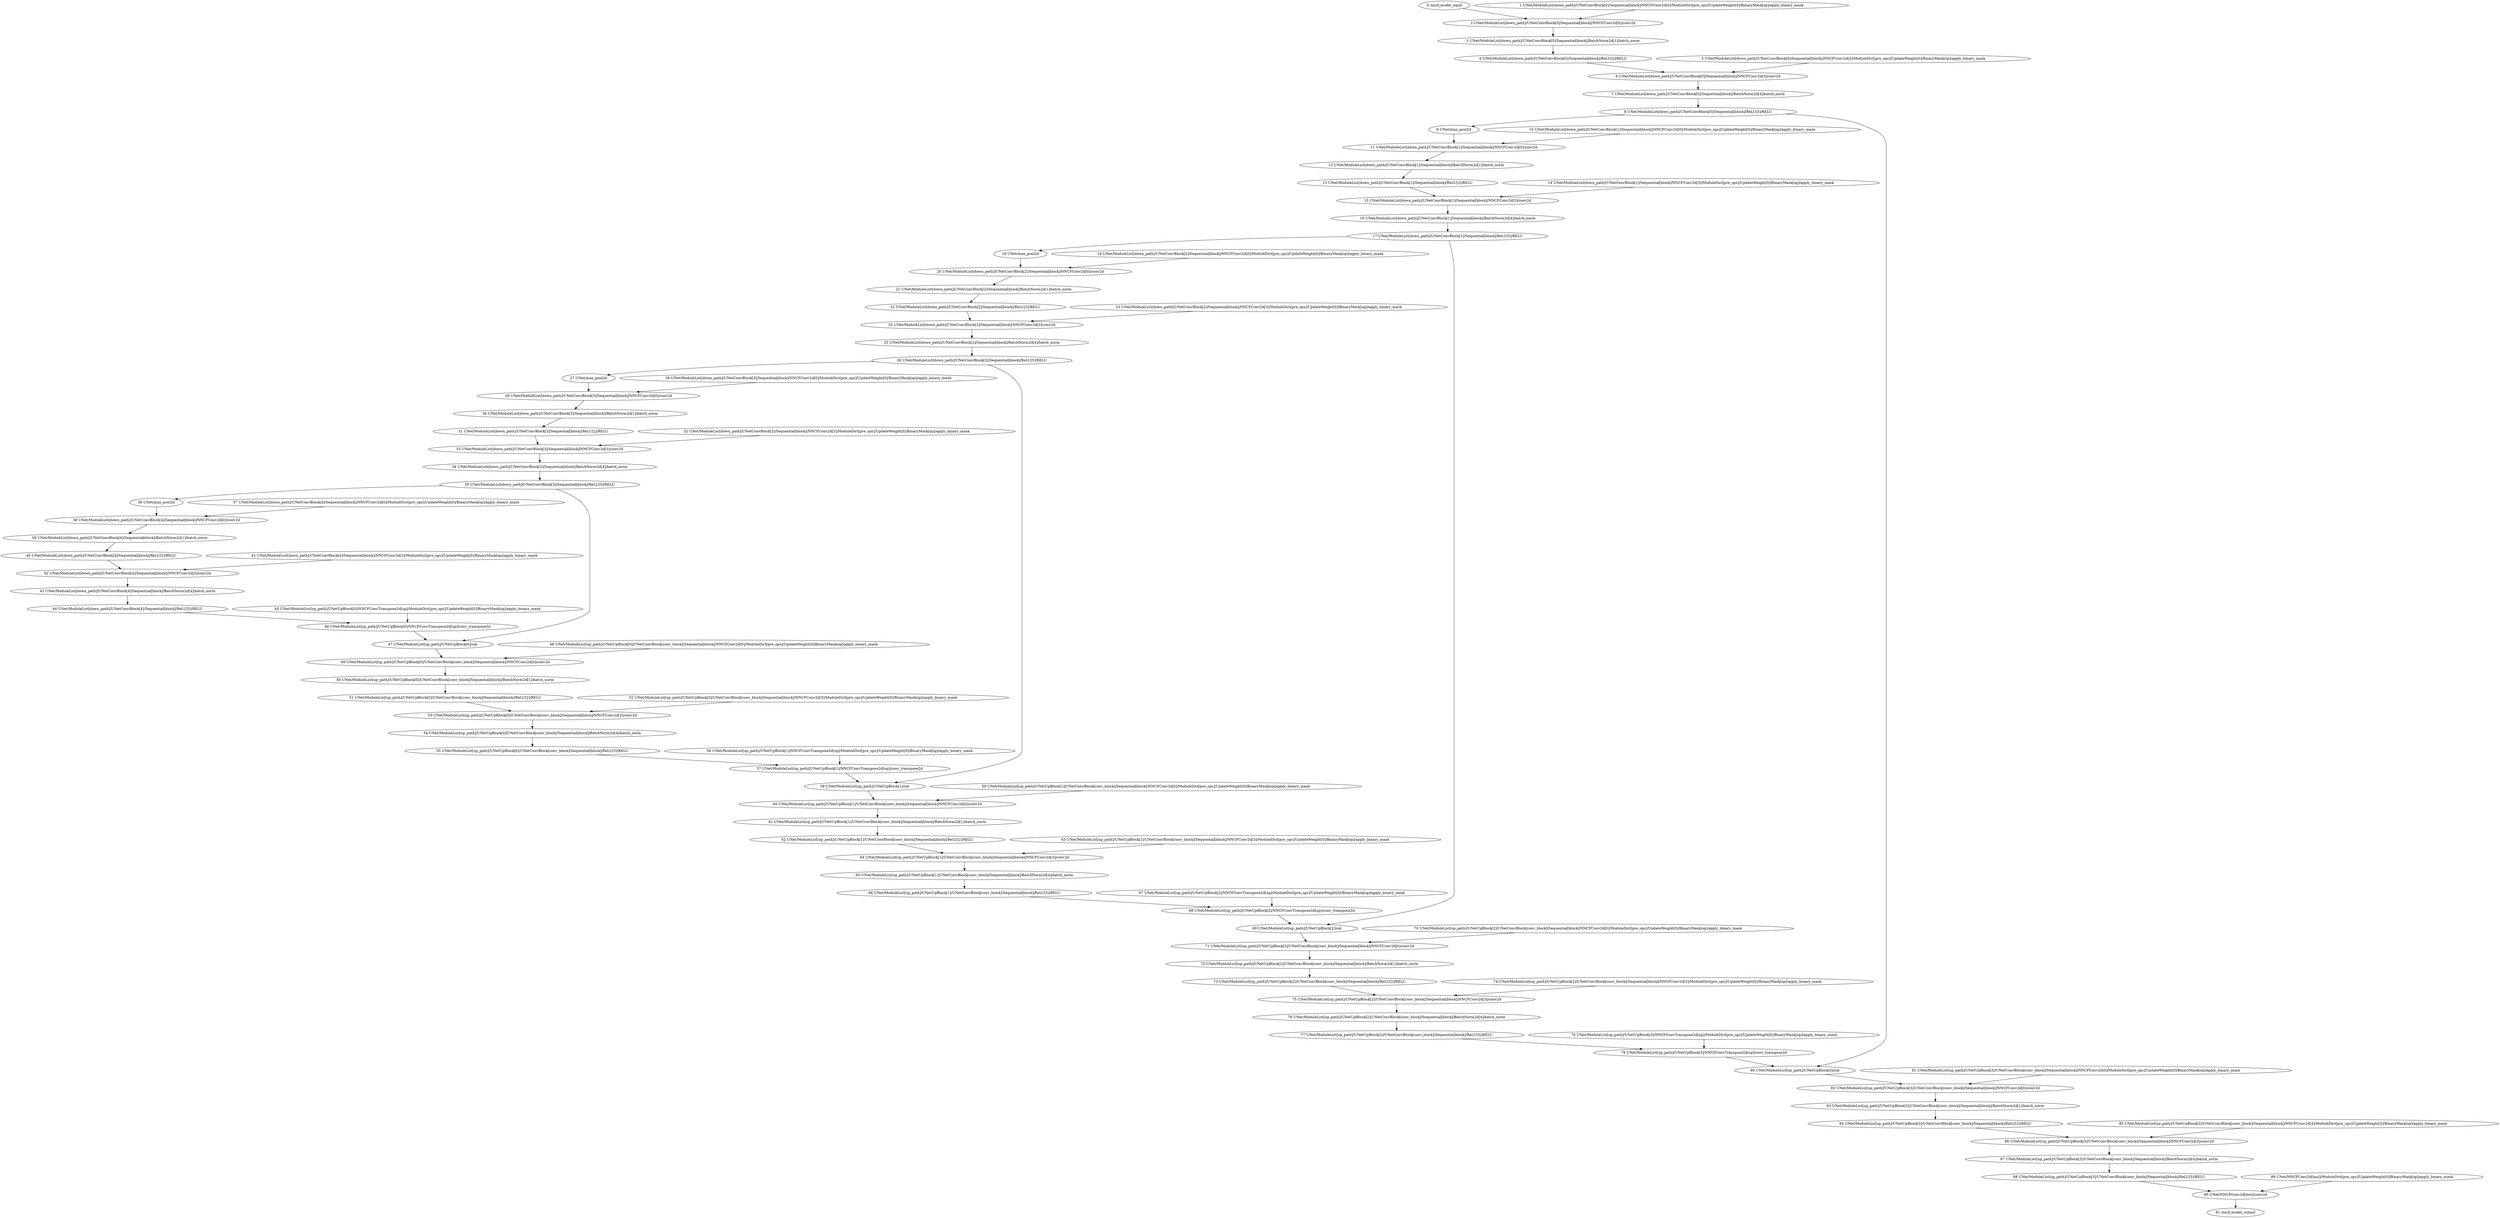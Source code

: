 strict digraph  {
"0 /nncf_model_input" [id=0, scope="", type=nncf_model_input];
"1 UNet/ModuleList[down_path]/UNetConvBlock[0]/Sequential[block]/NNCFConv2d[0]/ModuleDict[pre_ops]/UpdateWeight[0]/BinaryMask[op]/apply_binary_mask" [id=1, scope="UNet/ModuleList[down_path]/UNetConvBlock[0]/Sequential[block]/NNCFConv2d[0]/ModuleDict[pre_ops]/UpdateWeight[0]/BinaryMask[op]", type=apply_binary_mask];
"2 UNet/ModuleList[down_path]/UNetConvBlock[0]/Sequential[block]/NNCFConv2d[0]/conv2d" [id=2, scope="UNet/ModuleList[down_path]/UNetConvBlock[0]/Sequential[block]/NNCFConv2d[0]", type=conv2d];
"3 UNet/ModuleList[down_path]/UNetConvBlock[0]/Sequential[block]/BatchNorm2d[1]/batch_norm" [id=3, scope="UNet/ModuleList[down_path]/UNetConvBlock[0]/Sequential[block]/BatchNorm2d[1]", type=batch_norm];
"4 UNet/ModuleList[down_path]/UNetConvBlock[0]/Sequential[block]/ReLU[2]/RELU" [id=4, scope="UNet/ModuleList[down_path]/UNetConvBlock[0]/Sequential[block]/ReLU[2]", type=RELU];
"5 UNet/ModuleList[down_path]/UNetConvBlock[0]/Sequential[block]/NNCFConv2d[3]/ModuleDict[pre_ops]/UpdateWeight[0]/BinaryMask[op]/apply_binary_mask" [id=5, scope="UNet/ModuleList[down_path]/UNetConvBlock[0]/Sequential[block]/NNCFConv2d[3]/ModuleDict[pre_ops]/UpdateWeight[0]/BinaryMask[op]", type=apply_binary_mask];
"6 UNet/ModuleList[down_path]/UNetConvBlock[0]/Sequential[block]/NNCFConv2d[3]/conv2d" [id=6, scope="UNet/ModuleList[down_path]/UNetConvBlock[0]/Sequential[block]/NNCFConv2d[3]", type=conv2d];
"7 UNet/ModuleList[down_path]/UNetConvBlock[0]/Sequential[block]/BatchNorm2d[4]/batch_norm" [id=7, scope="UNet/ModuleList[down_path]/UNetConvBlock[0]/Sequential[block]/BatchNorm2d[4]", type=batch_norm];
"8 UNet/ModuleList[down_path]/UNetConvBlock[0]/Sequential[block]/ReLU[5]/RELU" [id=8, scope="UNet/ModuleList[down_path]/UNetConvBlock[0]/Sequential[block]/ReLU[5]", type=RELU];
"9 UNet/max_pool2d" [id=9, scope=UNet, type=max_pool2d];
"10 UNet/ModuleList[down_path]/UNetConvBlock[1]/Sequential[block]/NNCFConv2d[0]/ModuleDict[pre_ops]/UpdateWeight[0]/BinaryMask[op]/apply_binary_mask" [id=10, scope="UNet/ModuleList[down_path]/UNetConvBlock[1]/Sequential[block]/NNCFConv2d[0]/ModuleDict[pre_ops]/UpdateWeight[0]/BinaryMask[op]", type=apply_binary_mask];
"11 UNet/ModuleList[down_path]/UNetConvBlock[1]/Sequential[block]/NNCFConv2d[0]/conv2d" [id=11, scope="UNet/ModuleList[down_path]/UNetConvBlock[1]/Sequential[block]/NNCFConv2d[0]", type=conv2d];
"12 UNet/ModuleList[down_path]/UNetConvBlock[1]/Sequential[block]/BatchNorm2d[1]/batch_norm" [id=12, scope="UNet/ModuleList[down_path]/UNetConvBlock[1]/Sequential[block]/BatchNorm2d[1]", type=batch_norm];
"13 UNet/ModuleList[down_path]/UNetConvBlock[1]/Sequential[block]/ReLU[2]/RELU" [id=13, scope="UNet/ModuleList[down_path]/UNetConvBlock[1]/Sequential[block]/ReLU[2]", type=RELU];
"14 UNet/ModuleList[down_path]/UNetConvBlock[1]/Sequential[block]/NNCFConv2d[3]/ModuleDict[pre_ops]/UpdateWeight[0]/BinaryMask[op]/apply_binary_mask" [id=14, scope="UNet/ModuleList[down_path]/UNetConvBlock[1]/Sequential[block]/NNCFConv2d[3]/ModuleDict[pre_ops]/UpdateWeight[0]/BinaryMask[op]", type=apply_binary_mask];
"15 UNet/ModuleList[down_path]/UNetConvBlock[1]/Sequential[block]/NNCFConv2d[3]/conv2d" [id=15, scope="UNet/ModuleList[down_path]/UNetConvBlock[1]/Sequential[block]/NNCFConv2d[3]", type=conv2d];
"16 UNet/ModuleList[down_path]/UNetConvBlock[1]/Sequential[block]/BatchNorm2d[4]/batch_norm" [id=16, scope="UNet/ModuleList[down_path]/UNetConvBlock[1]/Sequential[block]/BatchNorm2d[4]", type=batch_norm];
"17 UNet/ModuleList[down_path]/UNetConvBlock[1]/Sequential[block]/ReLU[5]/RELU" [id=17, scope="UNet/ModuleList[down_path]/UNetConvBlock[1]/Sequential[block]/ReLU[5]", type=RELU];
"18 UNet/max_pool2d" [id=18, scope=UNet, type=max_pool2d];
"19 UNet/ModuleList[down_path]/UNetConvBlock[2]/Sequential[block]/NNCFConv2d[0]/ModuleDict[pre_ops]/UpdateWeight[0]/BinaryMask[op]/apply_binary_mask" [id=19, scope="UNet/ModuleList[down_path]/UNetConvBlock[2]/Sequential[block]/NNCFConv2d[0]/ModuleDict[pre_ops]/UpdateWeight[0]/BinaryMask[op]", type=apply_binary_mask];
"20 UNet/ModuleList[down_path]/UNetConvBlock[2]/Sequential[block]/NNCFConv2d[0]/conv2d" [id=20, scope="UNet/ModuleList[down_path]/UNetConvBlock[2]/Sequential[block]/NNCFConv2d[0]", type=conv2d];
"21 UNet/ModuleList[down_path]/UNetConvBlock[2]/Sequential[block]/BatchNorm2d[1]/batch_norm" [id=21, scope="UNet/ModuleList[down_path]/UNetConvBlock[2]/Sequential[block]/BatchNorm2d[1]", type=batch_norm];
"22 UNet/ModuleList[down_path]/UNetConvBlock[2]/Sequential[block]/ReLU[2]/RELU" [id=22, scope="UNet/ModuleList[down_path]/UNetConvBlock[2]/Sequential[block]/ReLU[2]", type=RELU];
"23 UNet/ModuleList[down_path]/UNetConvBlock[2]/Sequential[block]/NNCFConv2d[3]/ModuleDict[pre_ops]/UpdateWeight[0]/BinaryMask[op]/apply_binary_mask" [id=23, scope="UNet/ModuleList[down_path]/UNetConvBlock[2]/Sequential[block]/NNCFConv2d[3]/ModuleDict[pre_ops]/UpdateWeight[0]/BinaryMask[op]", type=apply_binary_mask];
"24 UNet/ModuleList[down_path]/UNetConvBlock[2]/Sequential[block]/NNCFConv2d[3]/conv2d" [id=24, scope="UNet/ModuleList[down_path]/UNetConvBlock[2]/Sequential[block]/NNCFConv2d[3]", type=conv2d];
"25 UNet/ModuleList[down_path]/UNetConvBlock[2]/Sequential[block]/BatchNorm2d[4]/batch_norm" [id=25, scope="UNet/ModuleList[down_path]/UNetConvBlock[2]/Sequential[block]/BatchNorm2d[4]", type=batch_norm];
"26 UNet/ModuleList[down_path]/UNetConvBlock[2]/Sequential[block]/ReLU[5]/RELU" [id=26, scope="UNet/ModuleList[down_path]/UNetConvBlock[2]/Sequential[block]/ReLU[5]", type=RELU];
"27 UNet/max_pool2d" [id=27, scope=UNet, type=max_pool2d];
"28 UNet/ModuleList[down_path]/UNetConvBlock[3]/Sequential[block]/NNCFConv2d[0]/ModuleDict[pre_ops]/UpdateWeight[0]/BinaryMask[op]/apply_binary_mask" [id=28, scope="UNet/ModuleList[down_path]/UNetConvBlock[3]/Sequential[block]/NNCFConv2d[0]/ModuleDict[pre_ops]/UpdateWeight[0]/BinaryMask[op]", type=apply_binary_mask];
"29 UNet/ModuleList[down_path]/UNetConvBlock[3]/Sequential[block]/NNCFConv2d[0]/conv2d" [id=29, scope="UNet/ModuleList[down_path]/UNetConvBlock[3]/Sequential[block]/NNCFConv2d[0]", type=conv2d];
"30 UNet/ModuleList[down_path]/UNetConvBlock[3]/Sequential[block]/BatchNorm2d[1]/batch_norm" [id=30, scope="UNet/ModuleList[down_path]/UNetConvBlock[3]/Sequential[block]/BatchNorm2d[1]", type=batch_norm];
"31 UNet/ModuleList[down_path]/UNetConvBlock[3]/Sequential[block]/ReLU[2]/RELU" [id=31, scope="UNet/ModuleList[down_path]/UNetConvBlock[3]/Sequential[block]/ReLU[2]", type=RELU];
"32 UNet/ModuleList[down_path]/UNetConvBlock[3]/Sequential[block]/NNCFConv2d[3]/ModuleDict[pre_ops]/UpdateWeight[0]/BinaryMask[op]/apply_binary_mask" [id=32, scope="UNet/ModuleList[down_path]/UNetConvBlock[3]/Sequential[block]/NNCFConv2d[3]/ModuleDict[pre_ops]/UpdateWeight[0]/BinaryMask[op]", type=apply_binary_mask];
"33 UNet/ModuleList[down_path]/UNetConvBlock[3]/Sequential[block]/NNCFConv2d[3]/conv2d" [id=33, scope="UNet/ModuleList[down_path]/UNetConvBlock[3]/Sequential[block]/NNCFConv2d[3]", type=conv2d];
"34 UNet/ModuleList[down_path]/UNetConvBlock[3]/Sequential[block]/BatchNorm2d[4]/batch_norm" [id=34, scope="UNet/ModuleList[down_path]/UNetConvBlock[3]/Sequential[block]/BatchNorm2d[4]", type=batch_norm];
"35 UNet/ModuleList[down_path]/UNetConvBlock[3]/Sequential[block]/ReLU[5]/RELU" [id=35, scope="UNet/ModuleList[down_path]/UNetConvBlock[3]/Sequential[block]/ReLU[5]", type=RELU];
"36 UNet/max_pool2d" [id=36, scope=UNet, type=max_pool2d];
"37 UNet/ModuleList[down_path]/UNetConvBlock[4]/Sequential[block]/NNCFConv2d[0]/ModuleDict[pre_ops]/UpdateWeight[0]/BinaryMask[op]/apply_binary_mask" [id=37, scope="UNet/ModuleList[down_path]/UNetConvBlock[4]/Sequential[block]/NNCFConv2d[0]/ModuleDict[pre_ops]/UpdateWeight[0]/BinaryMask[op]", type=apply_binary_mask];
"38 UNet/ModuleList[down_path]/UNetConvBlock[4]/Sequential[block]/NNCFConv2d[0]/conv2d" [id=38, scope="UNet/ModuleList[down_path]/UNetConvBlock[4]/Sequential[block]/NNCFConv2d[0]", type=conv2d];
"39 UNet/ModuleList[down_path]/UNetConvBlock[4]/Sequential[block]/BatchNorm2d[1]/batch_norm" [id=39, scope="UNet/ModuleList[down_path]/UNetConvBlock[4]/Sequential[block]/BatchNorm2d[1]", type=batch_norm];
"40 UNet/ModuleList[down_path]/UNetConvBlock[4]/Sequential[block]/ReLU[2]/RELU" [id=40, scope="UNet/ModuleList[down_path]/UNetConvBlock[4]/Sequential[block]/ReLU[2]", type=RELU];
"41 UNet/ModuleList[down_path]/UNetConvBlock[4]/Sequential[block]/NNCFConv2d[3]/ModuleDict[pre_ops]/UpdateWeight[0]/BinaryMask[op]/apply_binary_mask" [id=41, scope="UNet/ModuleList[down_path]/UNetConvBlock[4]/Sequential[block]/NNCFConv2d[3]/ModuleDict[pre_ops]/UpdateWeight[0]/BinaryMask[op]", type=apply_binary_mask];
"42 UNet/ModuleList[down_path]/UNetConvBlock[4]/Sequential[block]/NNCFConv2d[3]/conv2d" [id=42, scope="UNet/ModuleList[down_path]/UNetConvBlock[4]/Sequential[block]/NNCFConv2d[3]", type=conv2d];
"43 UNet/ModuleList[down_path]/UNetConvBlock[4]/Sequential[block]/BatchNorm2d[4]/batch_norm" [id=43, scope="UNet/ModuleList[down_path]/UNetConvBlock[4]/Sequential[block]/BatchNorm2d[4]", type=batch_norm];
"44 UNet/ModuleList[down_path]/UNetConvBlock[4]/Sequential[block]/ReLU[5]/RELU" [id=44, scope="UNet/ModuleList[down_path]/UNetConvBlock[4]/Sequential[block]/ReLU[5]", type=RELU];
"45 UNet/ModuleList[up_path]/UNetUpBlock[0]/NNCFConvTranspose2d[up]/ModuleDict[pre_ops]/UpdateWeight[0]/BinaryMask[op]/apply_binary_mask" [id=45, scope="UNet/ModuleList[up_path]/UNetUpBlock[0]/NNCFConvTranspose2d[up]/ModuleDict[pre_ops]/UpdateWeight[0]/BinaryMask[op]", type=apply_binary_mask];
"46 UNet/ModuleList[up_path]/UNetUpBlock[0]/NNCFConvTranspose2d[up]/conv_transpose2d" [id=46, scope="UNet/ModuleList[up_path]/UNetUpBlock[0]/NNCFConvTranspose2d[up]", type=conv_transpose2d];
"47 UNet/ModuleList[up_path]/UNetUpBlock[0]/cat" [id=47, scope="UNet/ModuleList[up_path]/UNetUpBlock[0]", type=cat];
"48 UNet/ModuleList[up_path]/UNetUpBlock[0]/UNetConvBlock[conv_block]/Sequential[block]/NNCFConv2d[0]/ModuleDict[pre_ops]/UpdateWeight[0]/BinaryMask[op]/apply_binary_mask" [id=48, scope="UNet/ModuleList[up_path]/UNetUpBlock[0]/UNetConvBlock[conv_block]/Sequential[block]/NNCFConv2d[0]/ModuleDict[pre_ops]/UpdateWeight[0]/BinaryMask[op]", type=apply_binary_mask];
"49 UNet/ModuleList[up_path]/UNetUpBlock[0]/UNetConvBlock[conv_block]/Sequential[block]/NNCFConv2d[0]/conv2d" [id=49, scope="UNet/ModuleList[up_path]/UNetUpBlock[0]/UNetConvBlock[conv_block]/Sequential[block]/NNCFConv2d[0]", type=conv2d];
"50 UNet/ModuleList[up_path]/UNetUpBlock[0]/UNetConvBlock[conv_block]/Sequential[block]/BatchNorm2d[1]/batch_norm" [id=50, scope="UNet/ModuleList[up_path]/UNetUpBlock[0]/UNetConvBlock[conv_block]/Sequential[block]/BatchNorm2d[1]", type=batch_norm];
"51 UNet/ModuleList[up_path]/UNetUpBlock[0]/UNetConvBlock[conv_block]/Sequential[block]/ReLU[2]/RELU" [id=51, scope="UNet/ModuleList[up_path]/UNetUpBlock[0]/UNetConvBlock[conv_block]/Sequential[block]/ReLU[2]", type=RELU];
"52 UNet/ModuleList[up_path]/UNetUpBlock[0]/UNetConvBlock[conv_block]/Sequential[block]/NNCFConv2d[3]/ModuleDict[pre_ops]/UpdateWeight[0]/BinaryMask[op]/apply_binary_mask" [id=52, scope="UNet/ModuleList[up_path]/UNetUpBlock[0]/UNetConvBlock[conv_block]/Sequential[block]/NNCFConv2d[3]/ModuleDict[pre_ops]/UpdateWeight[0]/BinaryMask[op]", type=apply_binary_mask];
"53 UNet/ModuleList[up_path]/UNetUpBlock[0]/UNetConvBlock[conv_block]/Sequential[block]/NNCFConv2d[3]/conv2d" [id=53, scope="UNet/ModuleList[up_path]/UNetUpBlock[0]/UNetConvBlock[conv_block]/Sequential[block]/NNCFConv2d[3]", type=conv2d];
"54 UNet/ModuleList[up_path]/UNetUpBlock[0]/UNetConvBlock[conv_block]/Sequential[block]/BatchNorm2d[4]/batch_norm" [id=54, scope="UNet/ModuleList[up_path]/UNetUpBlock[0]/UNetConvBlock[conv_block]/Sequential[block]/BatchNorm2d[4]", type=batch_norm];
"55 UNet/ModuleList[up_path]/UNetUpBlock[0]/UNetConvBlock[conv_block]/Sequential[block]/ReLU[5]/RELU" [id=55, scope="UNet/ModuleList[up_path]/UNetUpBlock[0]/UNetConvBlock[conv_block]/Sequential[block]/ReLU[5]", type=RELU];
"56 UNet/ModuleList[up_path]/UNetUpBlock[1]/NNCFConvTranspose2d[up]/ModuleDict[pre_ops]/UpdateWeight[0]/BinaryMask[op]/apply_binary_mask" [id=56, scope="UNet/ModuleList[up_path]/UNetUpBlock[1]/NNCFConvTranspose2d[up]/ModuleDict[pre_ops]/UpdateWeight[0]/BinaryMask[op]", type=apply_binary_mask];
"57 UNet/ModuleList[up_path]/UNetUpBlock[1]/NNCFConvTranspose2d[up]/conv_transpose2d" [id=57, scope="UNet/ModuleList[up_path]/UNetUpBlock[1]/NNCFConvTranspose2d[up]", type=conv_transpose2d];
"58 UNet/ModuleList[up_path]/UNetUpBlock[1]/cat" [id=58, scope="UNet/ModuleList[up_path]/UNetUpBlock[1]", type=cat];
"59 UNet/ModuleList[up_path]/UNetUpBlock[1]/UNetConvBlock[conv_block]/Sequential[block]/NNCFConv2d[0]/ModuleDict[pre_ops]/UpdateWeight[0]/BinaryMask[op]/apply_binary_mask" [id=59, scope="UNet/ModuleList[up_path]/UNetUpBlock[1]/UNetConvBlock[conv_block]/Sequential[block]/NNCFConv2d[0]/ModuleDict[pre_ops]/UpdateWeight[0]/BinaryMask[op]", type=apply_binary_mask];
"60 UNet/ModuleList[up_path]/UNetUpBlock[1]/UNetConvBlock[conv_block]/Sequential[block]/NNCFConv2d[0]/conv2d" [id=60, scope="UNet/ModuleList[up_path]/UNetUpBlock[1]/UNetConvBlock[conv_block]/Sequential[block]/NNCFConv2d[0]", type=conv2d];
"61 UNet/ModuleList[up_path]/UNetUpBlock[1]/UNetConvBlock[conv_block]/Sequential[block]/BatchNorm2d[1]/batch_norm" [id=61, scope="UNet/ModuleList[up_path]/UNetUpBlock[1]/UNetConvBlock[conv_block]/Sequential[block]/BatchNorm2d[1]", type=batch_norm];
"62 UNet/ModuleList[up_path]/UNetUpBlock[1]/UNetConvBlock[conv_block]/Sequential[block]/ReLU[2]/RELU" [id=62, scope="UNet/ModuleList[up_path]/UNetUpBlock[1]/UNetConvBlock[conv_block]/Sequential[block]/ReLU[2]", type=RELU];
"63 UNet/ModuleList[up_path]/UNetUpBlock[1]/UNetConvBlock[conv_block]/Sequential[block]/NNCFConv2d[3]/ModuleDict[pre_ops]/UpdateWeight[0]/BinaryMask[op]/apply_binary_mask" [id=63, scope="UNet/ModuleList[up_path]/UNetUpBlock[1]/UNetConvBlock[conv_block]/Sequential[block]/NNCFConv2d[3]/ModuleDict[pre_ops]/UpdateWeight[0]/BinaryMask[op]", type=apply_binary_mask];
"64 UNet/ModuleList[up_path]/UNetUpBlock[1]/UNetConvBlock[conv_block]/Sequential[block]/NNCFConv2d[3]/conv2d" [id=64, scope="UNet/ModuleList[up_path]/UNetUpBlock[1]/UNetConvBlock[conv_block]/Sequential[block]/NNCFConv2d[3]", type=conv2d];
"65 UNet/ModuleList[up_path]/UNetUpBlock[1]/UNetConvBlock[conv_block]/Sequential[block]/BatchNorm2d[4]/batch_norm" [id=65, scope="UNet/ModuleList[up_path]/UNetUpBlock[1]/UNetConvBlock[conv_block]/Sequential[block]/BatchNorm2d[4]", type=batch_norm];
"66 UNet/ModuleList[up_path]/UNetUpBlock[1]/UNetConvBlock[conv_block]/Sequential[block]/ReLU[5]/RELU" [id=66, scope="UNet/ModuleList[up_path]/UNetUpBlock[1]/UNetConvBlock[conv_block]/Sequential[block]/ReLU[5]", type=RELU];
"67 UNet/ModuleList[up_path]/UNetUpBlock[2]/NNCFConvTranspose2d[up]/ModuleDict[pre_ops]/UpdateWeight[0]/BinaryMask[op]/apply_binary_mask" [id=67, scope="UNet/ModuleList[up_path]/UNetUpBlock[2]/NNCFConvTranspose2d[up]/ModuleDict[pre_ops]/UpdateWeight[0]/BinaryMask[op]", type=apply_binary_mask];
"68 UNet/ModuleList[up_path]/UNetUpBlock[2]/NNCFConvTranspose2d[up]/conv_transpose2d" [id=68, scope="UNet/ModuleList[up_path]/UNetUpBlock[2]/NNCFConvTranspose2d[up]", type=conv_transpose2d];
"69 UNet/ModuleList[up_path]/UNetUpBlock[2]/cat" [id=69, scope="UNet/ModuleList[up_path]/UNetUpBlock[2]", type=cat];
"70 UNet/ModuleList[up_path]/UNetUpBlock[2]/UNetConvBlock[conv_block]/Sequential[block]/NNCFConv2d[0]/ModuleDict[pre_ops]/UpdateWeight[0]/BinaryMask[op]/apply_binary_mask" [id=70, scope="UNet/ModuleList[up_path]/UNetUpBlock[2]/UNetConvBlock[conv_block]/Sequential[block]/NNCFConv2d[0]/ModuleDict[pre_ops]/UpdateWeight[0]/BinaryMask[op]", type=apply_binary_mask];
"71 UNet/ModuleList[up_path]/UNetUpBlock[2]/UNetConvBlock[conv_block]/Sequential[block]/NNCFConv2d[0]/conv2d" [id=71, scope="UNet/ModuleList[up_path]/UNetUpBlock[2]/UNetConvBlock[conv_block]/Sequential[block]/NNCFConv2d[0]", type=conv2d];
"72 UNet/ModuleList[up_path]/UNetUpBlock[2]/UNetConvBlock[conv_block]/Sequential[block]/BatchNorm2d[1]/batch_norm" [id=72, scope="UNet/ModuleList[up_path]/UNetUpBlock[2]/UNetConvBlock[conv_block]/Sequential[block]/BatchNorm2d[1]", type=batch_norm];
"73 UNet/ModuleList[up_path]/UNetUpBlock[2]/UNetConvBlock[conv_block]/Sequential[block]/ReLU[2]/RELU" [id=73, scope="UNet/ModuleList[up_path]/UNetUpBlock[2]/UNetConvBlock[conv_block]/Sequential[block]/ReLU[2]", type=RELU];
"74 UNet/ModuleList[up_path]/UNetUpBlock[2]/UNetConvBlock[conv_block]/Sequential[block]/NNCFConv2d[3]/ModuleDict[pre_ops]/UpdateWeight[0]/BinaryMask[op]/apply_binary_mask" [id=74, scope="UNet/ModuleList[up_path]/UNetUpBlock[2]/UNetConvBlock[conv_block]/Sequential[block]/NNCFConv2d[3]/ModuleDict[pre_ops]/UpdateWeight[0]/BinaryMask[op]", type=apply_binary_mask];
"75 UNet/ModuleList[up_path]/UNetUpBlock[2]/UNetConvBlock[conv_block]/Sequential[block]/NNCFConv2d[3]/conv2d" [id=75, scope="UNet/ModuleList[up_path]/UNetUpBlock[2]/UNetConvBlock[conv_block]/Sequential[block]/NNCFConv2d[3]", type=conv2d];
"76 UNet/ModuleList[up_path]/UNetUpBlock[2]/UNetConvBlock[conv_block]/Sequential[block]/BatchNorm2d[4]/batch_norm" [id=76, scope="UNet/ModuleList[up_path]/UNetUpBlock[2]/UNetConvBlock[conv_block]/Sequential[block]/BatchNorm2d[4]", type=batch_norm];
"77 UNet/ModuleList[up_path]/UNetUpBlock[2]/UNetConvBlock[conv_block]/Sequential[block]/ReLU[5]/RELU" [id=77, scope="UNet/ModuleList[up_path]/UNetUpBlock[2]/UNetConvBlock[conv_block]/Sequential[block]/ReLU[5]", type=RELU];
"78 UNet/ModuleList[up_path]/UNetUpBlock[3]/NNCFConvTranspose2d[up]/ModuleDict[pre_ops]/UpdateWeight[0]/BinaryMask[op]/apply_binary_mask" [id=78, scope="UNet/ModuleList[up_path]/UNetUpBlock[3]/NNCFConvTranspose2d[up]/ModuleDict[pre_ops]/UpdateWeight[0]/BinaryMask[op]", type=apply_binary_mask];
"79 UNet/ModuleList[up_path]/UNetUpBlock[3]/NNCFConvTranspose2d[up]/conv_transpose2d" [id=79, scope="UNet/ModuleList[up_path]/UNetUpBlock[3]/NNCFConvTranspose2d[up]", type=conv_transpose2d];
"80 UNet/ModuleList[up_path]/UNetUpBlock[3]/cat" [id=80, scope="UNet/ModuleList[up_path]/UNetUpBlock[3]", type=cat];
"81 UNet/ModuleList[up_path]/UNetUpBlock[3]/UNetConvBlock[conv_block]/Sequential[block]/NNCFConv2d[0]/ModuleDict[pre_ops]/UpdateWeight[0]/BinaryMask[op]/apply_binary_mask" [id=81, scope="UNet/ModuleList[up_path]/UNetUpBlock[3]/UNetConvBlock[conv_block]/Sequential[block]/NNCFConv2d[0]/ModuleDict[pre_ops]/UpdateWeight[0]/BinaryMask[op]", type=apply_binary_mask];
"82 UNet/ModuleList[up_path]/UNetUpBlock[3]/UNetConvBlock[conv_block]/Sequential[block]/NNCFConv2d[0]/conv2d" [id=82, scope="UNet/ModuleList[up_path]/UNetUpBlock[3]/UNetConvBlock[conv_block]/Sequential[block]/NNCFConv2d[0]", type=conv2d];
"83 UNet/ModuleList[up_path]/UNetUpBlock[3]/UNetConvBlock[conv_block]/Sequential[block]/BatchNorm2d[1]/batch_norm" [id=83, scope="UNet/ModuleList[up_path]/UNetUpBlock[3]/UNetConvBlock[conv_block]/Sequential[block]/BatchNorm2d[1]", type=batch_norm];
"84 UNet/ModuleList[up_path]/UNetUpBlock[3]/UNetConvBlock[conv_block]/Sequential[block]/ReLU[2]/RELU" [id=84, scope="UNet/ModuleList[up_path]/UNetUpBlock[3]/UNetConvBlock[conv_block]/Sequential[block]/ReLU[2]", type=RELU];
"85 UNet/ModuleList[up_path]/UNetUpBlock[3]/UNetConvBlock[conv_block]/Sequential[block]/NNCFConv2d[3]/ModuleDict[pre_ops]/UpdateWeight[0]/BinaryMask[op]/apply_binary_mask" [id=85, scope="UNet/ModuleList[up_path]/UNetUpBlock[3]/UNetConvBlock[conv_block]/Sequential[block]/NNCFConv2d[3]/ModuleDict[pre_ops]/UpdateWeight[0]/BinaryMask[op]", type=apply_binary_mask];
"86 UNet/ModuleList[up_path]/UNetUpBlock[3]/UNetConvBlock[conv_block]/Sequential[block]/NNCFConv2d[3]/conv2d" [id=86, scope="UNet/ModuleList[up_path]/UNetUpBlock[3]/UNetConvBlock[conv_block]/Sequential[block]/NNCFConv2d[3]", type=conv2d];
"87 UNet/ModuleList[up_path]/UNetUpBlock[3]/UNetConvBlock[conv_block]/Sequential[block]/BatchNorm2d[4]/batch_norm" [id=87, scope="UNet/ModuleList[up_path]/UNetUpBlock[3]/UNetConvBlock[conv_block]/Sequential[block]/BatchNorm2d[4]", type=batch_norm];
"88 UNet/ModuleList[up_path]/UNetUpBlock[3]/UNetConvBlock[conv_block]/Sequential[block]/ReLU[5]/RELU" [id=88, scope="UNet/ModuleList[up_path]/UNetUpBlock[3]/UNetConvBlock[conv_block]/Sequential[block]/ReLU[5]", type=RELU];
"89 UNet/NNCFConv2d[last]/ModuleDict[pre_ops]/UpdateWeight[0]/BinaryMask[op]/apply_binary_mask" [id=89, scope="UNet/NNCFConv2d[last]/ModuleDict[pre_ops]/UpdateWeight[0]/BinaryMask[op]", type=apply_binary_mask];
"90 UNet/NNCFConv2d[last]/conv2d" [id=90, scope="UNet/NNCFConv2d[last]", type=conv2d];
"91 /nncf_model_output" [id=91, scope="", type=nncf_model_output];
"0 /nncf_model_input" -> "2 UNet/ModuleList[down_path]/UNetConvBlock[0]/Sequential[block]/NNCFConv2d[0]/conv2d";
"1 UNet/ModuleList[down_path]/UNetConvBlock[0]/Sequential[block]/NNCFConv2d[0]/ModuleDict[pre_ops]/UpdateWeight[0]/BinaryMask[op]/apply_binary_mask" -> "2 UNet/ModuleList[down_path]/UNetConvBlock[0]/Sequential[block]/NNCFConv2d[0]/conv2d";
"2 UNet/ModuleList[down_path]/UNetConvBlock[0]/Sequential[block]/NNCFConv2d[0]/conv2d" -> "3 UNet/ModuleList[down_path]/UNetConvBlock[0]/Sequential[block]/BatchNorm2d[1]/batch_norm";
"3 UNet/ModuleList[down_path]/UNetConvBlock[0]/Sequential[block]/BatchNorm2d[1]/batch_norm" -> "4 UNet/ModuleList[down_path]/UNetConvBlock[0]/Sequential[block]/ReLU[2]/RELU";
"4 UNet/ModuleList[down_path]/UNetConvBlock[0]/Sequential[block]/ReLU[2]/RELU" -> "6 UNet/ModuleList[down_path]/UNetConvBlock[0]/Sequential[block]/NNCFConv2d[3]/conv2d";
"5 UNet/ModuleList[down_path]/UNetConvBlock[0]/Sequential[block]/NNCFConv2d[3]/ModuleDict[pre_ops]/UpdateWeight[0]/BinaryMask[op]/apply_binary_mask" -> "6 UNet/ModuleList[down_path]/UNetConvBlock[0]/Sequential[block]/NNCFConv2d[3]/conv2d";
"6 UNet/ModuleList[down_path]/UNetConvBlock[0]/Sequential[block]/NNCFConv2d[3]/conv2d" -> "7 UNet/ModuleList[down_path]/UNetConvBlock[0]/Sequential[block]/BatchNorm2d[4]/batch_norm";
"7 UNet/ModuleList[down_path]/UNetConvBlock[0]/Sequential[block]/BatchNorm2d[4]/batch_norm" -> "8 UNet/ModuleList[down_path]/UNetConvBlock[0]/Sequential[block]/ReLU[5]/RELU";
"8 UNet/ModuleList[down_path]/UNetConvBlock[0]/Sequential[block]/ReLU[5]/RELU" -> "9 UNet/max_pool2d";
"8 UNet/ModuleList[down_path]/UNetConvBlock[0]/Sequential[block]/ReLU[5]/RELU" -> "80 UNet/ModuleList[up_path]/UNetUpBlock[3]/cat";
"9 UNet/max_pool2d" -> "11 UNet/ModuleList[down_path]/UNetConvBlock[1]/Sequential[block]/NNCFConv2d[0]/conv2d";
"10 UNet/ModuleList[down_path]/UNetConvBlock[1]/Sequential[block]/NNCFConv2d[0]/ModuleDict[pre_ops]/UpdateWeight[0]/BinaryMask[op]/apply_binary_mask" -> "11 UNet/ModuleList[down_path]/UNetConvBlock[1]/Sequential[block]/NNCFConv2d[0]/conv2d";
"11 UNet/ModuleList[down_path]/UNetConvBlock[1]/Sequential[block]/NNCFConv2d[0]/conv2d" -> "12 UNet/ModuleList[down_path]/UNetConvBlock[1]/Sequential[block]/BatchNorm2d[1]/batch_norm";
"12 UNet/ModuleList[down_path]/UNetConvBlock[1]/Sequential[block]/BatchNorm2d[1]/batch_norm" -> "13 UNet/ModuleList[down_path]/UNetConvBlock[1]/Sequential[block]/ReLU[2]/RELU";
"13 UNet/ModuleList[down_path]/UNetConvBlock[1]/Sequential[block]/ReLU[2]/RELU" -> "15 UNet/ModuleList[down_path]/UNetConvBlock[1]/Sequential[block]/NNCFConv2d[3]/conv2d";
"14 UNet/ModuleList[down_path]/UNetConvBlock[1]/Sequential[block]/NNCFConv2d[3]/ModuleDict[pre_ops]/UpdateWeight[0]/BinaryMask[op]/apply_binary_mask" -> "15 UNet/ModuleList[down_path]/UNetConvBlock[1]/Sequential[block]/NNCFConv2d[3]/conv2d";
"15 UNet/ModuleList[down_path]/UNetConvBlock[1]/Sequential[block]/NNCFConv2d[3]/conv2d" -> "16 UNet/ModuleList[down_path]/UNetConvBlock[1]/Sequential[block]/BatchNorm2d[4]/batch_norm";
"16 UNet/ModuleList[down_path]/UNetConvBlock[1]/Sequential[block]/BatchNorm2d[4]/batch_norm" -> "17 UNet/ModuleList[down_path]/UNetConvBlock[1]/Sequential[block]/ReLU[5]/RELU";
"17 UNet/ModuleList[down_path]/UNetConvBlock[1]/Sequential[block]/ReLU[5]/RELU" -> "18 UNet/max_pool2d";
"17 UNet/ModuleList[down_path]/UNetConvBlock[1]/Sequential[block]/ReLU[5]/RELU" -> "69 UNet/ModuleList[up_path]/UNetUpBlock[2]/cat";
"18 UNet/max_pool2d" -> "20 UNet/ModuleList[down_path]/UNetConvBlock[2]/Sequential[block]/NNCFConv2d[0]/conv2d";
"19 UNet/ModuleList[down_path]/UNetConvBlock[2]/Sequential[block]/NNCFConv2d[0]/ModuleDict[pre_ops]/UpdateWeight[0]/BinaryMask[op]/apply_binary_mask" -> "20 UNet/ModuleList[down_path]/UNetConvBlock[2]/Sequential[block]/NNCFConv2d[0]/conv2d";
"20 UNet/ModuleList[down_path]/UNetConvBlock[2]/Sequential[block]/NNCFConv2d[0]/conv2d" -> "21 UNet/ModuleList[down_path]/UNetConvBlock[2]/Sequential[block]/BatchNorm2d[1]/batch_norm";
"21 UNet/ModuleList[down_path]/UNetConvBlock[2]/Sequential[block]/BatchNorm2d[1]/batch_norm" -> "22 UNet/ModuleList[down_path]/UNetConvBlock[2]/Sequential[block]/ReLU[2]/RELU";
"22 UNet/ModuleList[down_path]/UNetConvBlock[2]/Sequential[block]/ReLU[2]/RELU" -> "24 UNet/ModuleList[down_path]/UNetConvBlock[2]/Sequential[block]/NNCFConv2d[3]/conv2d";
"23 UNet/ModuleList[down_path]/UNetConvBlock[2]/Sequential[block]/NNCFConv2d[3]/ModuleDict[pre_ops]/UpdateWeight[0]/BinaryMask[op]/apply_binary_mask" -> "24 UNet/ModuleList[down_path]/UNetConvBlock[2]/Sequential[block]/NNCFConv2d[3]/conv2d";
"24 UNet/ModuleList[down_path]/UNetConvBlock[2]/Sequential[block]/NNCFConv2d[3]/conv2d" -> "25 UNet/ModuleList[down_path]/UNetConvBlock[2]/Sequential[block]/BatchNorm2d[4]/batch_norm";
"25 UNet/ModuleList[down_path]/UNetConvBlock[2]/Sequential[block]/BatchNorm2d[4]/batch_norm" -> "26 UNet/ModuleList[down_path]/UNetConvBlock[2]/Sequential[block]/ReLU[5]/RELU";
"26 UNet/ModuleList[down_path]/UNetConvBlock[2]/Sequential[block]/ReLU[5]/RELU" -> "27 UNet/max_pool2d";
"26 UNet/ModuleList[down_path]/UNetConvBlock[2]/Sequential[block]/ReLU[5]/RELU" -> "58 UNet/ModuleList[up_path]/UNetUpBlock[1]/cat";
"27 UNet/max_pool2d" -> "29 UNet/ModuleList[down_path]/UNetConvBlock[3]/Sequential[block]/NNCFConv2d[0]/conv2d";
"28 UNet/ModuleList[down_path]/UNetConvBlock[3]/Sequential[block]/NNCFConv2d[0]/ModuleDict[pre_ops]/UpdateWeight[0]/BinaryMask[op]/apply_binary_mask" -> "29 UNet/ModuleList[down_path]/UNetConvBlock[3]/Sequential[block]/NNCFConv2d[0]/conv2d";
"29 UNet/ModuleList[down_path]/UNetConvBlock[3]/Sequential[block]/NNCFConv2d[0]/conv2d" -> "30 UNet/ModuleList[down_path]/UNetConvBlock[3]/Sequential[block]/BatchNorm2d[1]/batch_norm";
"30 UNet/ModuleList[down_path]/UNetConvBlock[3]/Sequential[block]/BatchNorm2d[1]/batch_norm" -> "31 UNet/ModuleList[down_path]/UNetConvBlock[3]/Sequential[block]/ReLU[2]/RELU";
"31 UNet/ModuleList[down_path]/UNetConvBlock[3]/Sequential[block]/ReLU[2]/RELU" -> "33 UNet/ModuleList[down_path]/UNetConvBlock[3]/Sequential[block]/NNCFConv2d[3]/conv2d";
"32 UNet/ModuleList[down_path]/UNetConvBlock[3]/Sequential[block]/NNCFConv2d[3]/ModuleDict[pre_ops]/UpdateWeight[0]/BinaryMask[op]/apply_binary_mask" -> "33 UNet/ModuleList[down_path]/UNetConvBlock[3]/Sequential[block]/NNCFConv2d[3]/conv2d";
"33 UNet/ModuleList[down_path]/UNetConvBlock[3]/Sequential[block]/NNCFConv2d[3]/conv2d" -> "34 UNet/ModuleList[down_path]/UNetConvBlock[3]/Sequential[block]/BatchNorm2d[4]/batch_norm";
"34 UNet/ModuleList[down_path]/UNetConvBlock[3]/Sequential[block]/BatchNorm2d[4]/batch_norm" -> "35 UNet/ModuleList[down_path]/UNetConvBlock[3]/Sequential[block]/ReLU[5]/RELU";
"35 UNet/ModuleList[down_path]/UNetConvBlock[3]/Sequential[block]/ReLU[5]/RELU" -> "36 UNet/max_pool2d";
"35 UNet/ModuleList[down_path]/UNetConvBlock[3]/Sequential[block]/ReLU[5]/RELU" -> "47 UNet/ModuleList[up_path]/UNetUpBlock[0]/cat";
"36 UNet/max_pool2d" -> "38 UNet/ModuleList[down_path]/UNetConvBlock[4]/Sequential[block]/NNCFConv2d[0]/conv2d";
"37 UNet/ModuleList[down_path]/UNetConvBlock[4]/Sequential[block]/NNCFConv2d[0]/ModuleDict[pre_ops]/UpdateWeight[0]/BinaryMask[op]/apply_binary_mask" -> "38 UNet/ModuleList[down_path]/UNetConvBlock[4]/Sequential[block]/NNCFConv2d[0]/conv2d";
"38 UNet/ModuleList[down_path]/UNetConvBlock[4]/Sequential[block]/NNCFConv2d[0]/conv2d" -> "39 UNet/ModuleList[down_path]/UNetConvBlock[4]/Sequential[block]/BatchNorm2d[1]/batch_norm";
"39 UNet/ModuleList[down_path]/UNetConvBlock[4]/Sequential[block]/BatchNorm2d[1]/batch_norm" -> "40 UNet/ModuleList[down_path]/UNetConvBlock[4]/Sequential[block]/ReLU[2]/RELU";
"40 UNet/ModuleList[down_path]/UNetConvBlock[4]/Sequential[block]/ReLU[2]/RELU" -> "42 UNet/ModuleList[down_path]/UNetConvBlock[4]/Sequential[block]/NNCFConv2d[3]/conv2d";
"41 UNet/ModuleList[down_path]/UNetConvBlock[4]/Sequential[block]/NNCFConv2d[3]/ModuleDict[pre_ops]/UpdateWeight[0]/BinaryMask[op]/apply_binary_mask" -> "42 UNet/ModuleList[down_path]/UNetConvBlock[4]/Sequential[block]/NNCFConv2d[3]/conv2d";
"42 UNet/ModuleList[down_path]/UNetConvBlock[4]/Sequential[block]/NNCFConv2d[3]/conv2d" -> "43 UNet/ModuleList[down_path]/UNetConvBlock[4]/Sequential[block]/BatchNorm2d[4]/batch_norm";
"43 UNet/ModuleList[down_path]/UNetConvBlock[4]/Sequential[block]/BatchNorm2d[4]/batch_norm" -> "44 UNet/ModuleList[down_path]/UNetConvBlock[4]/Sequential[block]/ReLU[5]/RELU";
"44 UNet/ModuleList[down_path]/UNetConvBlock[4]/Sequential[block]/ReLU[5]/RELU" -> "46 UNet/ModuleList[up_path]/UNetUpBlock[0]/NNCFConvTranspose2d[up]/conv_transpose2d";
"45 UNet/ModuleList[up_path]/UNetUpBlock[0]/NNCFConvTranspose2d[up]/ModuleDict[pre_ops]/UpdateWeight[0]/BinaryMask[op]/apply_binary_mask" -> "46 UNet/ModuleList[up_path]/UNetUpBlock[0]/NNCFConvTranspose2d[up]/conv_transpose2d";
"46 UNet/ModuleList[up_path]/UNetUpBlock[0]/NNCFConvTranspose2d[up]/conv_transpose2d" -> "47 UNet/ModuleList[up_path]/UNetUpBlock[0]/cat";
"47 UNet/ModuleList[up_path]/UNetUpBlock[0]/cat" -> "49 UNet/ModuleList[up_path]/UNetUpBlock[0]/UNetConvBlock[conv_block]/Sequential[block]/NNCFConv2d[0]/conv2d";
"48 UNet/ModuleList[up_path]/UNetUpBlock[0]/UNetConvBlock[conv_block]/Sequential[block]/NNCFConv2d[0]/ModuleDict[pre_ops]/UpdateWeight[0]/BinaryMask[op]/apply_binary_mask" -> "49 UNet/ModuleList[up_path]/UNetUpBlock[0]/UNetConvBlock[conv_block]/Sequential[block]/NNCFConv2d[0]/conv2d";
"49 UNet/ModuleList[up_path]/UNetUpBlock[0]/UNetConvBlock[conv_block]/Sequential[block]/NNCFConv2d[0]/conv2d" -> "50 UNet/ModuleList[up_path]/UNetUpBlock[0]/UNetConvBlock[conv_block]/Sequential[block]/BatchNorm2d[1]/batch_norm";
"50 UNet/ModuleList[up_path]/UNetUpBlock[0]/UNetConvBlock[conv_block]/Sequential[block]/BatchNorm2d[1]/batch_norm" -> "51 UNet/ModuleList[up_path]/UNetUpBlock[0]/UNetConvBlock[conv_block]/Sequential[block]/ReLU[2]/RELU";
"51 UNet/ModuleList[up_path]/UNetUpBlock[0]/UNetConvBlock[conv_block]/Sequential[block]/ReLU[2]/RELU" -> "53 UNet/ModuleList[up_path]/UNetUpBlock[0]/UNetConvBlock[conv_block]/Sequential[block]/NNCFConv2d[3]/conv2d";
"52 UNet/ModuleList[up_path]/UNetUpBlock[0]/UNetConvBlock[conv_block]/Sequential[block]/NNCFConv2d[3]/ModuleDict[pre_ops]/UpdateWeight[0]/BinaryMask[op]/apply_binary_mask" -> "53 UNet/ModuleList[up_path]/UNetUpBlock[0]/UNetConvBlock[conv_block]/Sequential[block]/NNCFConv2d[3]/conv2d";
"53 UNet/ModuleList[up_path]/UNetUpBlock[0]/UNetConvBlock[conv_block]/Sequential[block]/NNCFConv2d[3]/conv2d" -> "54 UNet/ModuleList[up_path]/UNetUpBlock[0]/UNetConvBlock[conv_block]/Sequential[block]/BatchNorm2d[4]/batch_norm";
"54 UNet/ModuleList[up_path]/UNetUpBlock[0]/UNetConvBlock[conv_block]/Sequential[block]/BatchNorm2d[4]/batch_norm" -> "55 UNet/ModuleList[up_path]/UNetUpBlock[0]/UNetConvBlock[conv_block]/Sequential[block]/ReLU[5]/RELU";
"55 UNet/ModuleList[up_path]/UNetUpBlock[0]/UNetConvBlock[conv_block]/Sequential[block]/ReLU[5]/RELU" -> "57 UNet/ModuleList[up_path]/UNetUpBlock[1]/NNCFConvTranspose2d[up]/conv_transpose2d";
"56 UNet/ModuleList[up_path]/UNetUpBlock[1]/NNCFConvTranspose2d[up]/ModuleDict[pre_ops]/UpdateWeight[0]/BinaryMask[op]/apply_binary_mask" -> "57 UNet/ModuleList[up_path]/UNetUpBlock[1]/NNCFConvTranspose2d[up]/conv_transpose2d";
"57 UNet/ModuleList[up_path]/UNetUpBlock[1]/NNCFConvTranspose2d[up]/conv_transpose2d" -> "58 UNet/ModuleList[up_path]/UNetUpBlock[1]/cat";
"58 UNet/ModuleList[up_path]/UNetUpBlock[1]/cat" -> "60 UNet/ModuleList[up_path]/UNetUpBlock[1]/UNetConvBlock[conv_block]/Sequential[block]/NNCFConv2d[0]/conv2d";
"59 UNet/ModuleList[up_path]/UNetUpBlock[1]/UNetConvBlock[conv_block]/Sequential[block]/NNCFConv2d[0]/ModuleDict[pre_ops]/UpdateWeight[0]/BinaryMask[op]/apply_binary_mask" -> "60 UNet/ModuleList[up_path]/UNetUpBlock[1]/UNetConvBlock[conv_block]/Sequential[block]/NNCFConv2d[0]/conv2d";
"60 UNet/ModuleList[up_path]/UNetUpBlock[1]/UNetConvBlock[conv_block]/Sequential[block]/NNCFConv2d[0]/conv2d" -> "61 UNet/ModuleList[up_path]/UNetUpBlock[1]/UNetConvBlock[conv_block]/Sequential[block]/BatchNorm2d[1]/batch_norm";
"61 UNet/ModuleList[up_path]/UNetUpBlock[1]/UNetConvBlock[conv_block]/Sequential[block]/BatchNorm2d[1]/batch_norm" -> "62 UNet/ModuleList[up_path]/UNetUpBlock[1]/UNetConvBlock[conv_block]/Sequential[block]/ReLU[2]/RELU";
"62 UNet/ModuleList[up_path]/UNetUpBlock[1]/UNetConvBlock[conv_block]/Sequential[block]/ReLU[2]/RELU" -> "64 UNet/ModuleList[up_path]/UNetUpBlock[1]/UNetConvBlock[conv_block]/Sequential[block]/NNCFConv2d[3]/conv2d";
"63 UNet/ModuleList[up_path]/UNetUpBlock[1]/UNetConvBlock[conv_block]/Sequential[block]/NNCFConv2d[3]/ModuleDict[pre_ops]/UpdateWeight[0]/BinaryMask[op]/apply_binary_mask" -> "64 UNet/ModuleList[up_path]/UNetUpBlock[1]/UNetConvBlock[conv_block]/Sequential[block]/NNCFConv2d[3]/conv2d";
"64 UNet/ModuleList[up_path]/UNetUpBlock[1]/UNetConvBlock[conv_block]/Sequential[block]/NNCFConv2d[3]/conv2d" -> "65 UNet/ModuleList[up_path]/UNetUpBlock[1]/UNetConvBlock[conv_block]/Sequential[block]/BatchNorm2d[4]/batch_norm";
"65 UNet/ModuleList[up_path]/UNetUpBlock[1]/UNetConvBlock[conv_block]/Sequential[block]/BatchNorm2d[4]/batch_norm" -> "66 UNet/ModuleList[up_path]/UNetUpBlock[1]/UNetConvBlock[conv_block]/Sequential[block]/ReLU[5]/RELU";
"66 UNet/ModuleList[up_path]/UNetUpBlock[1]/UNetConvBlock[conv_block]/Sequential[block]/ReLU[5]/RELU" -> "68 UNet/ModuleList[up_path]/UNetUpBlock[2]/NNCFConvTranspose2d[up]/conv_transpose2d";
"67 UNet/ModuleList[up_path]/UNetUpBlock[2]/NNCFConvTranspose2d[up]/ModuleDict[pre_ops]/UpdateWeight[0]/BinaryMask[op]/apply_binary_mask" -> "68 UNet/ModuleList[up_path]/UNetUpBlock[2]/NNCFConvTranspose2d[up]/conv_transpose2d";
"68 UNet/ModuleList[up_path]/UNetUpBlock[2]/NNCFConvTranspose2d[up]/conv_transpose2d" -> "69 UNet/ModuleList[up_path]/UNetUpBlock[2]/cat";
"69 UNet/ModuleList[up_path]/UNetUpBlock[2]/cat" -> "71 UNet/ModuleList[up_path]/UNetUpBlock[2]/UNetConvBlock[conv_block]/Sequential[block]/NNCFConv2d[0]/conv2d";
"70 UNet/ModuleList[up_path]/UNetUpBlock[2]/UNetConvBlock[conv_block]/Sequential[block]/NNCFConv2d[0]/ModuleDict[pre_ops]/UpdateWeight[0]/BinaryMask[op]/apply_binary_mask" -> "71 UNet/ModuleList[up_path]/UNetUpBlock[2]/UNetConvBlock[conv_block]/Sequential[block]/NNCFConv2d[0]/conv2d";
"71 UNet/ModuleList[up_path]/UNetUpBlock[2]/UNetConvBlock[conv_block]/Sequential[block]/NNCFConv2d[0]/conv2d" -> "72 UNet/ModuleList[up_path]/UNetUpBlock[2]/UNetConvBlock[conv_block]/Sequential[block]/BatchNorm2d[1]/batch_norm";
"72 UNet/ModuleList[up_path]/UNetUpBlock[2]/UNetConvBlock[conv_block]/Sequential[block]/BatchNorm2d[1]/batch_norm" -> "73 UNet/ModuleList[up_path]/UNetUpBlock[2]/UNetConvBlock[conv_block]/Sequential[block]/ReLU[2]/RELU";
"73 UNet/ModuleList[up_path]/UNetUpBlock[2]/UNetConvBlock[conv_block]/Sequential[block]/ReLU[2]/RELU" -> "75 UNet/ModuleList[up_path]/UNetUpBlock[2]/UNetConvBlock[conv_block]/Sequential[block]/NNCFConv2d[3]/conv2d";
"74 UNet/ModuleList[up_path]/UNetUpBlock[2]/UNetConvBlock[conv_block]/Sequential[block]/NNCFConv2d[3]/ModuleDict[pre_ops]/UpdateWeight[0]/BinaryMask[op]/apply_binary_mask" -> "75 UNet/ModuleList[up_path]/UNetUpBlock[2]/UNetConvBlock[conv_block]/Sequential[block]/NNCFConv2d[3]/conv2d";
"75 UNet/ModuleList[up_path]/UNetUpBlock[2]/UNetConvBlock[conv_block]/Sequential[block]/NNCFConv2d[3]/conv2d" -> "76 UNet/ModuleList[up_path]/UNetUpBlock[2]/UNetConvBlock[conv_block]/Sequential[block]/BatchNorm2d[4]/batch_norm";
"76 UNet/ModuleList[up_path]/UNetUpBlock[2]/UNetConvBlock[conv_block]/Sequential[block]/BatchNorm2d[4]/batch_norm" -> "77 UNet/ModuleList[up_path]/UNetUpBlock[2]/UNetConvBlock[conv_block]/Sequential[block]/ReLU[5]/RELU";
"77 UNet/ModuleList[up_path]/UNetUpBlock[2]/UNetConvBlock[conv_block]/Sequential[block]/ReLU[5]/RELU" -> "79 UNet/ModuleList[up_path]/UNetUpBlock[3]/NNCFConvTranspose2d[up]/conv_transpose2d";
"78 UNet/ModuleList[up_path]/UNetUpBlock[3]/NNCFConvTranspose2d[up]/ModuleDict[pre_ops]/UpdateWeight[0]/BinaryMask[op]/apply_binary_mask" -> "79 UNet/ModuleList[up_path]/UNetUpBlock[3]/NNCFConvTranspose2d[up]/conv_transpose2d";
"79 UNet/ModuleList[up_path]/UNetUpBlock[3]/NNCFConvTranspose2d[up]/conv_transpose2d" -> "80 UNet/ModuleList[up_path]/UNetUpBlock[3]/cat";
"80 UNet/ModuleList[up_path]/UNetUpBlock[3]/cat" -> "82 UNet/ModuleList[up_path]/UNetUpBlock[3]/UNetConvBlock[conv_block]/Sequential[block]/NNCFConv2d[0]/conv2d";
"81 UNet/ModuleList[up_path]/UNetUpBlock[3]/UNetConvBlock[conv_block]/Sequential[block]/NNCFConv2d[0]/ModuleDict[pre_ops]/UpdateWeight[0]/BinaryMask[op]/apply_binary_mask" -> "82 UNet/ModuleList[up_path]/UNetUpBlock[3]/UNetConvBlock[conv_block]/Sequential[block]/NNCFConv2d[0]/conv2d";
"82 UNet/ModuleList[up_path]/UNetUpBlock[3]/UNetConvBlock[conv_block]/Sequential[block]/NNCFConv2d[0]/conv2d" -> "83 UNet/ModuleList[up_path]/UNetUpBlock[3]/UNetConvBlock[conv_block]/Sequential[block]/BatchNorm2d[1]/batch_norm";
"83 UNet/ModuleList[up_path]/UNetUpBlock[3]/UNetConvBlock[conv_block]/Sequential[block]/BatchNorm2d[1]/batch_norm" -> "84 UNet/ModuleList[up_path]/UNetUpBlock[3]/UNetConvBlock[conv_block]/Sequential[block]/ReLU[2]/RELU";
"84 UNet/ModuleList[up_path]/UNetUpBlock[3]/UNetConvBlock[conv_block]/Sequential[block]/ReLU[2]/RELU" -> "86 UNet/ModuleList[up_path]/UNetUpBlock[3]/UNetConvBlock[conv_block]/Sequential[block]/NNCFConv2d[3]/conv2d";
"85 UNet/ModuleList[up_path]/UNetUpBlock[3]/UNetConvBlock[conv_block]/Sequential[block]/NNCFConv2d[3]/ModuleDict[pre_ops]/UpdateWeight[0]/BinaryMask[op]/apply_binary_mask" -> "86 UNet/ModuleList[up_path]/UNetUpBlock[3]/UNetConvBlock[conv_block]/Sequential[block]/NNCFConv2d[3]/conv2d";
"86 UNet/ModuleList[up_path]/UNetUpBlock[3]/UNetConvBlock[conv_block]/Sequential[block]/NNCFConv2d[3]/conv2d" -> "87 UNet/ModuleList[up_path]/UNetUpBlock[3]/UNetConvBlock[conv_block]/Sequential[block]/BatchNorm2d[4]/batch_norm";
"87 UNet/ModuleList[up_path]/UNetUpBlock[3]/UNetConvBlock[conv_block]/Sequential[block]/BatchNorm2d[4]/batch_norm" -> "88 UNet/ModuleList[up_path]/UNetUpBlock[3]/UNetConvBlock[conv_block]/Sequential[block]/ReLU[5]/RELU";
"88 UNet/ModuleList[up_path]/UNetUpBlock[3]/UNetConvBlock[conv_block]/Sequential[block]/ReLU[5]/RELU" -> "90 UNet/NNCFConv2d[last]/conv2d";
"89 UNet/NNCFConv2d[last]/ModuleDict[pre_ops]/UpdateWeight[0]/BinaryMask[op]/apply_binary_mask" -> "90 UNet/NNCFConv2d[last]/conv2d";
"90 UNet/NNCFConv2d[last]/conv2d" -> "91 /nncf_model_output";
}
